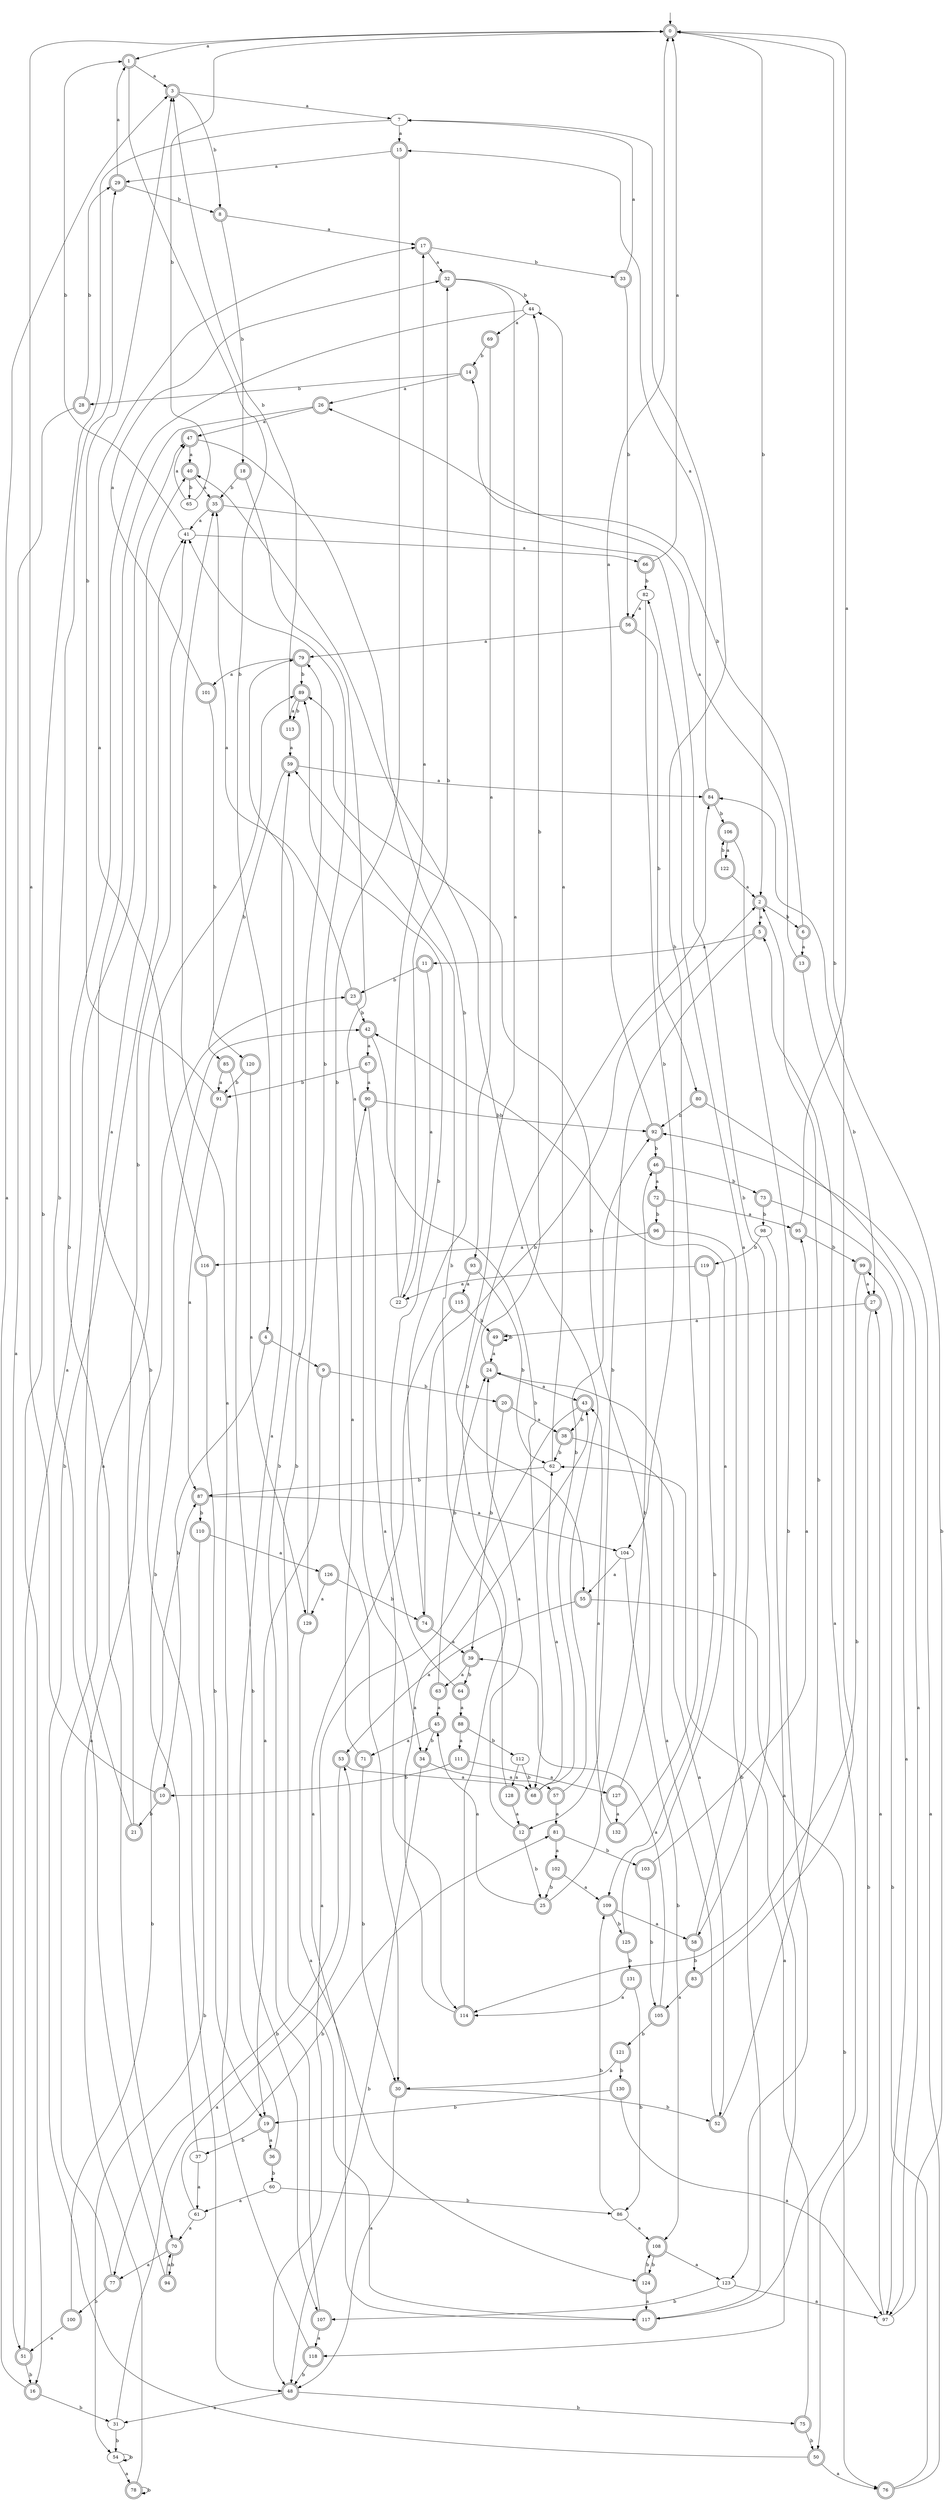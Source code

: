 digraph RandomDFA {
  __start0 [label="", shape=none];
  __start0 -> 0 [label=""];
  0 [shape=circle] [shape=doublecircle]
  0 -> 1 [label="a"]
  0 -> 2 [label="b"]
  1 [shape=doublecircle]
  1 -> 3 [label="a"]
  1 -> 4 [label="b"]
  2 [shape=doublecircle]
  2 -> 5 [label="a"]
  2 -> 6 [label="b"]
  3 [shape=doublecircle]
  3 -> 7 [label="a"]
  3 -> 8 [label="b"]
  4 [shape=doublecircle]
  4 -> 9 [label="a"]
  4 -> 10 [label="b"]
  5 [shape=doublecircle]
  5 -> 11 [label="a"]
  5 -> 12 [label="b"]
  6 [shape=doublecircle]
  6 -> 13 [label="a"]
  6 -> 14 [label="b"]
  7
  7 -> 15 [label="a"]
  7 -> 16 [label="b"]
  8 [shape=doublecircle]
  8 -> 17 [label="a"]
  8 -> 18 [label="b"]
  9 [shape=doublecircle]
  9 -> 19 [label="a"]
  9 -> 20 [label="b"]
  10 [shape=doublecircle]
  10 -> 0 [label="a"]
  10 -> 21 [label="b"]
  11 [shape=doublecircle]
  11 -> 22 [label="a"]
  11 -> 23 [label="b"]
  12 [shape=doublecircle]
  12 -> 24 [label="a"]
  12 -> 25 [label="b"]
  13 [shape=doublecircle]
  13 -> 26 [label="a"]
  13 -> 27 [label="b"]
  14 [shape=doublecircle]
  14 -> 26 [label="a"]
  14 -> 28 [label="b"]
  15 [shape=doublecircle]
  15 -> 29 [label="a"]
  15 -> 30 [label="b"]
  16 [shape=doublecircle]
  16 -> 3 [label="a"]
  16 -> 31 [label="b"]
  17 [shape=doublecircle]
  17 -> 32 [label="a"]
  17 -> 33 [label="b"]
  18 [shape=doublecircle]
  18 -> 34 [label="a"]
  18 -> 35 [label="b"]
  19 [shape=doublecircle]
  19 -> 36 [label="a"]
  19 -> 37 [label="b"]
  20 [shape=doublecircle]
  20 -> 38 [label="a"]
  20 -> 39 [label="b"]
  21 [shape=doublecircle]
  21 -> 40 [label="a"]
  21 -> 41 [label="b"]
  22
  22 -> 17 [label="a"]
  22 -> 32 [label="b"]
  23 [shape=doublecircle]
  23 -> 35 [label="a"]
  23 -> 42 [label="b"]
  24 [shape=doublecircle]
  24 -> 43 [label="a"]
  24 -> 44 [label="b"]
  25 [shape=doublecircle]
  25 -> 45 [label="a"]
  25 -> 46 [label="b"]
  26 [shape=doublecircle]
  26 -> 47 [label="a"]
  26 -> 48 [label="b"]
  27 [shape=doublecircle]
  27 -> 49 [label="a"]
  27 -> 50 [label="b"]
  28 [shape=doublecircle]
  28 -> 51 [label="a"]
  28 -> 29 [label="b"]
  29 [shape=doublecircle]
  29 -> 1 [label="a"]
  29 -> 8 [label="b"]
  30 [shape=doublecircle]
  30 -> 48 [label="a"]
  30 -> 52 [label="b"]
  31
  31 -> 53 [label="a"]
  31 -> 54 [label="b"]
  32 [shape=doublecircle]
  32 -> 55 [label="a"]
  32 -> 44 [label="b"]
  33 [shape=doublecircle]
  33 -> 7 [label="a"]
  33 -> 56 [label="b"]
  34 [shape=doublecircle]
  34 -> 57 [label="a"]
  34 -> 48 [label="b"]
  35 [shape=doublecircle]
  35 -> 41 [label="a"]
  35 -> 58 [label="b"]
  36 [shape=doublecircle]
  36 -> 59 [label="a"]
  36 -> 60 [label="b"]
  37
  37 -> 61 [label="a"]
  37 -> 42 [label="b"]
  38 [shape=doublecircle]
  38 -> 52 [label="a"]
  38 -> 62 [label="b"]
  39 [shape=doublecircle]
  39 -> 63 [label="a"]
  39 -> 64 [label="b"]
  40 [shape=doublecircle]
  40 -> 35 [label="a"]
  40 -> 65 [label="b"]
  41
  41 -> 66 [label="a"]
  41 -> 1 [label="b"]
  42 [shape=doublecircle]
  42 -> 67 [label="a"]
  42 -> 68 [label="b"]
  43 [shape=doublecircle]
  43 -> 48 [label="a"]
  43 -> 38 [label="b"]
  44
  44 -> 69 [label="a"]
  44 -> 70 [label="b"]
  45 [shape=doublecircle]
  45 -> 71 [label="a"]
  45 -> 34 [label="b"]
  46 [shape=doublecircle]
  46 -> 72 [label="a"]
  46 -> 73 [label="b"]
  47 [shape=doublecircle]
  47 -> 40 [label="a"]
  47 -> 74 [label="b"]
  48 [shape=doublecircle]
  48 -> 31 [label="a"]
  48 -> 75 [label="b"]
  49 [shape=doublecircle]
  49 -> 24 [label="a"]
  49 -> 49 [label="b"]
  50 [shape=doublecircle]
  50 -> 76 [label="a"]
  50 -> 41 [label="b"]
  51 [shape=doublecircle]
  51 -> 47 [label="a"]
  51 -> 16 [label="b"]
  52 [shape=doublecircle]
  52 -> 24 [label="a"]
  52 -> 2 [label="b"]
  53 [shape=doublecircle]
  53 -> 68 [label="a"]
  53 -> 77 [label="b"]
  54
  54 -> 78 [label="a"]
  54 -> 54 [label="b"]
  55 [shape=doublecircle]
  55 -> 53 [label="a"]
  55 -> 76 [label="b"]
  56 [shape=doublecircle]
  56 -> 79 [label="a"]
  56 -> 80 [label="b"]
  57 [shape=doublecircle]
  57 -> 81 [label="a"]
  57 -> 40 [label="b"]
  58 [shape=doublecircle]
  58 -> 82 [label="a"]
  58 -> 83 [label="b"]
  59 [shape=doublecircle]
  59 -> 84 [label="a"]
  59 -> 85 [label="b"]
  60
  60 -> 61 [label="a"]
  60 -> 86 [label="b"]
  61
  61 -> 70 [label="a"]
  61 -> 81 [label="b"]
  62
  62 -> 44 [label="a"]
  62 -> 87 [label="b"]
  63 [shape=doublecircle]
  63 -> 45 [label="a"]
  63 -> 24 [label="b"]
  64 [shape=doublecircle]
  64 -> 88 [label="a"]
  64 -> 89 [label="b"]
  65
  65 -> 47 [label="a"]
  65 -> 0 [label="b"]
  66 [shape=doublecircle]
  66 -> 0 [label="a"]
  66 -> 82 [label="b"]
  67 [shape=doublecircle]
  67 -> 90 [label="a"]
  67 -> 91 [label="b"]
  68 [shape=doublecircle]
  68 -> 62 [label="a"]
  68 -> 92 [label="b"]
  69 [shape=doublecircle]
  69 -> 93 [label="a"]
  69 -> 14 [label="b"]
  70 [shape=doublecircle]
  70 -> 77 [label="a"]
  70 -> 94 [label="b"]
  71 [shape=doublecircle]
  71 -> 90 [label="a"]
  71 -> 30 [label="b"]
  72 [shape=doublecircle]
  72 -> 95 [label="a"]
  72 -> 96 [label="b"]
  73 [shape=doublecircle]
  73 -> 97 [label="a"]
  73 -> 98 [label="b"]
  74 [shape=doublecircle]
  74 -> 39 [label="a"]
  74 -> 2 [label="b"]
  75 [shape=doublecircle]
  75 -> 62 [label="a"]
  75 -> 50 [label="b"]
  76 [shape=doublecircle]
  76 -> 92 [label="a"]
  76 -> 99 [label="b"]
  77 [shape=doublecircle]
  77 -> 89 [label="a"]
  77 -> 100 [label="b"]
  78 [shape=doublecircle]
  78 -> 23 [label="a"]
  78 -> 78 [label="b"]
  79 [shape=doublecircle]
  79 -> 101 [label="a"]
  79 -> 89 [label="b"]
  80 [shape=doublecircle]
  80 -> 97 [label="a"]
  80 -> 92 [label="b"]
  81 [shape=doublecircle]
  81 -> 102 [label="a"]
  81 -> 103 [label="b"]
  82
  82 -> 56 [label="a"]
  82 -> 104 [label="b"]
  83 [shape=doublecircle]
  83 -> 105 [label="a"]
  83 -> 0 [label="b"]
  84 [shape=doublecircle]
  84 -> 15 [label="a"]
  84 -> 106 [label="b"]
  85 [shape=doublecircle]
  85 -> 91 [label="a"]
  85 -> 107 [label="b"]
  86
  86 -> 108 [label="a"]
  86 -> 109 [label="b"]
  87 [shape=doublecircle]
  87 -> 104 [label="a"]
  87 -> 110 [label="b"]
  88 [shape=doublecircle]
  88 -> 111 [label="a"]
  88 -> 112 [label="b"]
  89 [shape=doublecircle]
  89 -> 113 [label="a"]
  89 -> 113 [label="b"]
  90 [shape=doublecircle]
  90 -> 114 [label="a"]
  90 -> 92 [label="b"]
  91 [shape=doublecircle]
  91 -> 87 [label="a"]
  91 -> 3 [label="b"]
  92 [shape=doublecircle]
  92 -> 0 [label="a"]
  92 -> 46 [label="b"]
  93 [shape=doublecircle]
  93 -> 115 [label="a"]
  93 -> 62 [label="b"]
  94 [shape=doublecircle]
  94 -> 70 [label="a"]
  94 -> 29 [label="b"]
  95 [shape=doublecircle]
  95 -> 0 [label="a"]
  95 -> 99 [label="b"]
  96 [shape=doublecircle]
  96 -> 116 [label="a"]
  96 -> 117 [label="b"]
  97
  97 -> 27 [label="a"]
  97 -> 84 [label="b"]
  98
  98 -> 118 [label="a"]
  98 -> 119 [label="b"]
  99 [shape=doublecircle]
  99 -> 27 [label="a"]
  99 -> 114 [label="b"]
  100 [shape=doublecircle]
  100 -> 51 [label="a"]
  100 -> 87 [label="b"]
  101 [shape=doublecircle]
  101 -> 32 [label="a"]
  101 -> 120 [label="b"]
  102 [shape=doublecircle]
  102 -> 109 [label="a"]
  102 -> 25 [label="b"]
  103 [shape=doublecircle]
  103 -> 95 [label="a"]
  103 -> 105 [label="b"]
  104
  104 -> 55 [label="a"]
  104 -> 108 [label="b"]
  105 [shape=doublecircle]
  105 -> 39 [label="a"]
  105 -> 121 [label="b"]
  106 [shape=doublecircle]
  106 -> 122 [label="a"]
  106 -> 123 [label="b"]
  107 [shape=doublecircle]
  107 -> 118 [label="a"]
  107 -> 79 [label="b"]
  108 [shape=doublecircle]
  108 -> 123 [label="a"]
  108 -> 124 [label="b"]
  109 [shape=doublecircle]
  109 -> 58 [label="a"]
  109 -> 125 [label="b"]
  110 [shape=doublecircle]
  110 -> 126 [label="a"]
  110 -> 54 [label="b"]
  111 [shape=doublecircle]
  111 -> 127 [label="a"]
  111 -> 10 [label="b"]
  112
  112 -> 128 [label="a"]
  112 -> 68 [label="b"]
  113 [shape=doublecircle]
  113 -> 59 [label="a"]
  113 -> 3 [label="b"]
  114 [shape=doublecircle]
  114 -> 43 [label="a"]
  114 -> 84 [label="b"]
  115 [shape=doublecircle]
  115 -> 117 [label="a"]
  115 -> 49 [label="b"]
  116 [shape=doublecircle]
  116 -> 17 [label="a"]
  116 -> 19 [label="b"]
  117 [shape=doublecircle]
  117 -> 5 [label="a"]
  117 -> 79 [label="b"]
  118 [shape=doublecircle]
  118 -> 35 [label="a"]
  118 -> 48 [label="b"]
  119 [shape=doublecircle]
  119 -> 22 [label="a"]
  119 -> 109 [label="b"]
  120 [shape=doublecircle]
  120 -> 129 [label="a"]
  120 -> 91 [label="b"]
  121 [shape=doublecircle]
  121 -> 30 [label="a"]
  121 -> 130 [label="b"]
  122 [shape=doublecircle]
  122 -> 2 [label="a"]
  122 -> 106 [label="b"]
  123
  123 -> 97 [label="a"]
  123 -> 107 [label="b"]
  124 [shape=doublecircle]
  124 -> 117 [label="a"]
  124 -> 108 [label="b"]
  125 [shape=doublecircle]
  125 -> 42 [label="a"]
  125 -> 131 [label="b"]
  126 [shape=doublecircle]
  126 -> 129 [label="a"]
  126 -> 74 [label="b"]
  127 [shape=doublecircle]
  127 -> 132 [label="a"]
  127 -> 89 [label="b"]
  128 [shape=doublecircle]
  128 -> 12 [label="a"]
  128 -> 59 [label="b"]
  129 [shape=doublecircle]
  129 -> 124 [label="a"]
  129 -> 41 [label="b"]
  130 [shape=doublecircle]
  130 -> 97 [label="a"]
  130 -> 19 [label="b"]
  131 [shape=doublecircle]
  131 -> 114 [label="a"]
  131 -> 86 [label="b"]
  132 [shape=doublecircle]
  132 -> 43 [label="a"]
  132 -> 7 [label="b"]
}
